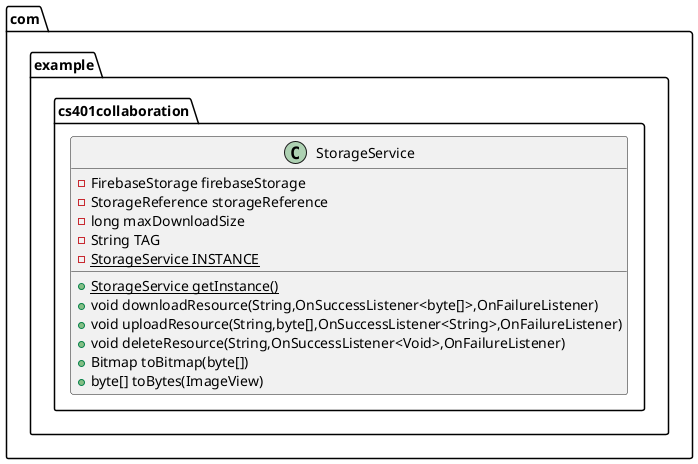 @startuml
class com.example.cs401collaboration.StorageService {
- FirebaseStorage firebaseStorage
- StorageReference storageReference
- long maxDownloadSize
- String TAG
- {static} StorageService INSTANCE
+ {static} StorageService getInstance()
+ void downloadResource(String,OnSuccessListener<byte[]>,OnFailureListener)
+ void uploadResource(String,byte[],OnSuccessListener<String>,OnFailureListener)
+ void deleteResource(String,OnSuccessListener<Void>,OnFailureListener)
+ Bitmap toBitmap(byte[])
+ byte[] toBytes(ImageView)
}
@enduml